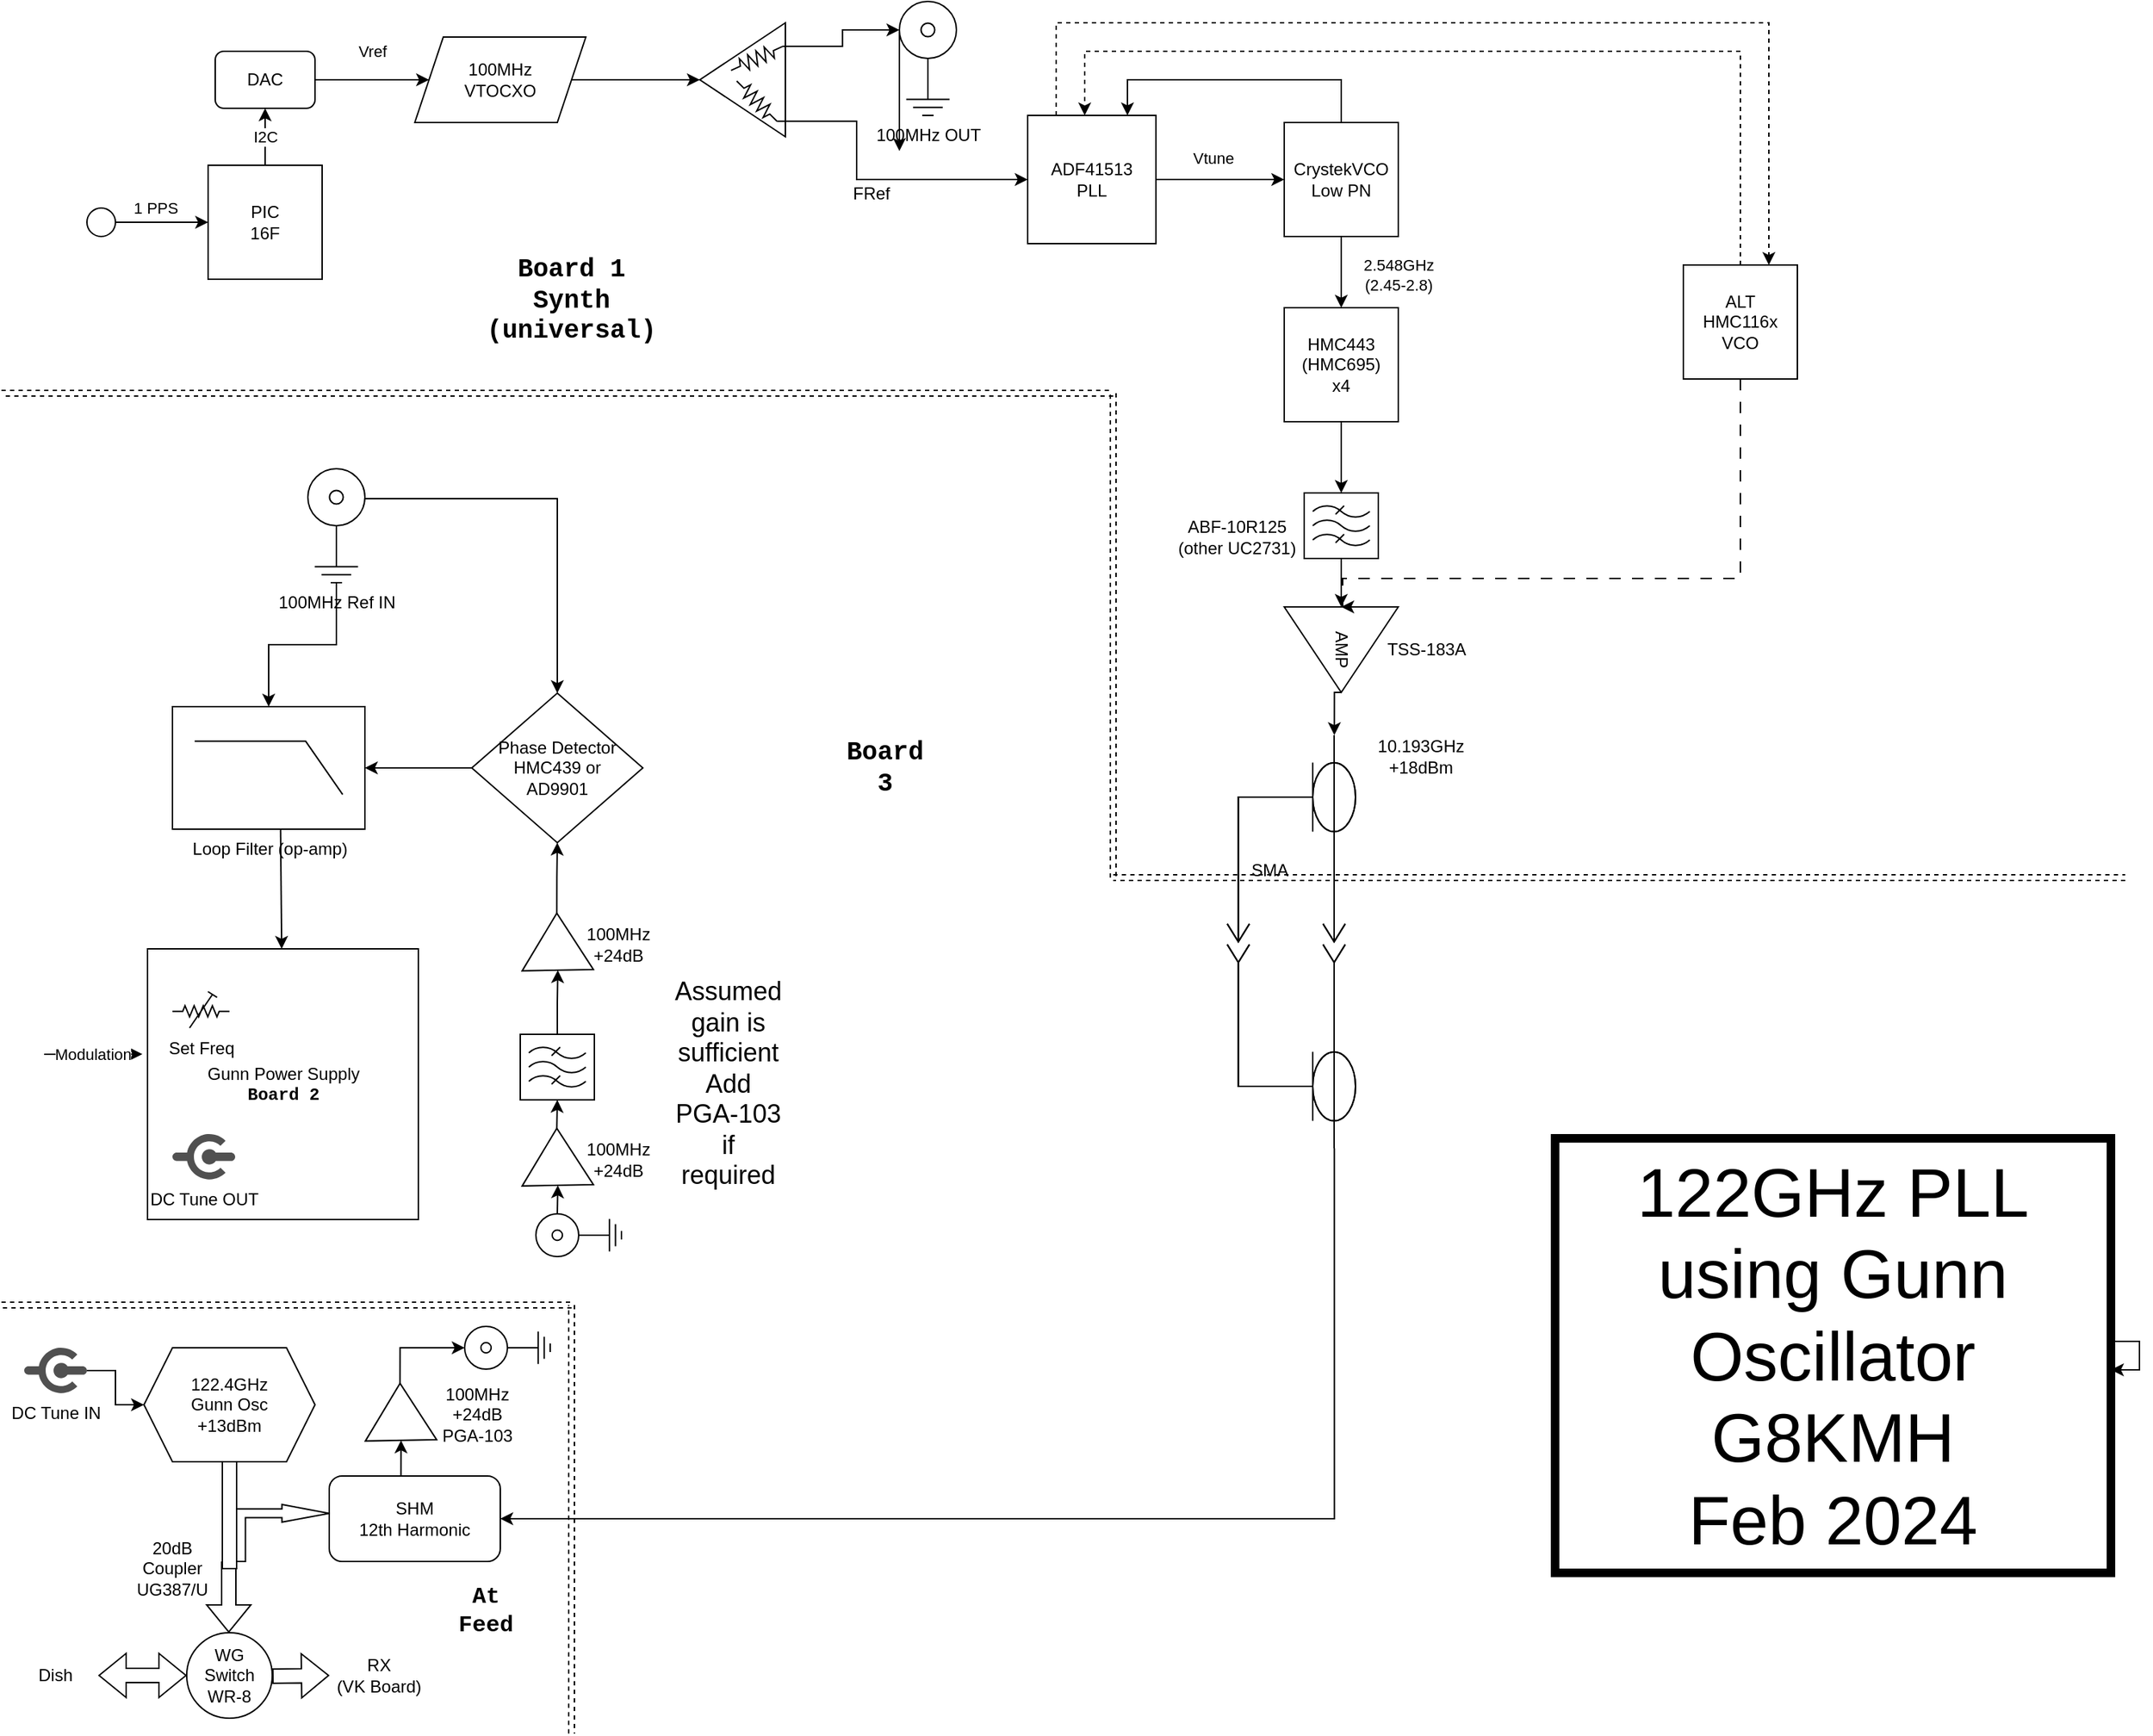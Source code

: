 <mxfile version="23.1.4" type="github">
  <diagram name="Page-1" id="90a13364-a465-7bf4-72fc-28e22215d7a0">
    <mxGraphModel dx="3000" dy="1514" grid="1" gridSize="10" guides="1" tooltips="1" connect="1" arrows="1" fold="1" page="1" pageScale="1.5" pageWidth="1169" pageHeight="826" background="none" math="0" shadow="0">
      <root>
        <mxCell id="0" style=";html=1;" />
        <mxCell id="1" style=";html=1;" parent="0" />
        <mxCell id="ZLrNhD5u5SHP2nrK1hEg-11" style="edgeStyle=orthogonalEdgeStyle;rounded=0;orthogonalLoop=1;jettySize=auto;html=1;exitX=1;exitY=0.5;exitDx=0;exitDy=0;entryX=1;entryY=0.5;entryDx=0;entryDy=0;" parent="1" source="ZLrNhD5u5SHP2nrK1hEg-1" target="ZLrNhD5u5SHP2nrK1hEg-10" edge="1">
          <mxGeometry relative="1" as="geometry" />
        </mxCell>
        <mxCell id="ZLrNhD5u5SHP2nrK1hEg-1" value="100MHz&lt;br&gt;VTOCXO" style="shape=parallelogram;perimeter=parallelogramPerimeter;whiteSpace=wrap;html=1;fixedSize=1;" parent="1" vertex="1">
          <mxGeometry x="290" y="30" width="120" height="60" as="geometry" />
        </mxCell>
        <mxCell id="ZLrNhD5u5SHP2nrK1hEg-4" value="Vref" style="edgeStyle=orthogonalEdgeStyle;rounded=0;orthogonalLoop=1;jettySize=auto;html=1;exitX=1;exitY=0.5;exitDx=0;exitDy=0;entryX=0;entryY=0.5;entryDx=0;entryDy=0;" parent="1" source="ZLrNhD5u5SHP2nrK1hEg-2" target="ZLrNhD5u5SHP2nrK1hEg-1" edge="1">
          <mxGeometry y="20" relative="1" as="geometry">
            <mxPoint as="offset" />
          </mxGeometry>
        </mxCell>
        <mxCell id="ZLrNhD5u5SHP2nrK1hEg-2" value="DAC" style="rounded=1;whiteSpace=wrap;html=1;" parent="1" vertex="1">
          <mxGeometry x="150" y="40" width="70" height="40" as="geometry" />
        </mxCell>
        <mxCell id="ZLrNhD5u5SHP2nrK1hEg-8" value="I2C" style="edgeStyle=orthogonalEdgeStyle;rounded=0;orthogonalLoop=1;jettySize=auto;html=1;exitX=0.5;exitY=0;exitDx=0;exitDy=0;entryX=0.5;entryY=1;entryDx=0;entryDy=0;" parent="1" source="ZLrNhD5u5SHP2nrK1hEg-5" target="ZLrNhD5u5SHP2nrK1hEg-2" edge="1">
          <mxGeometry relative="1" as="geometry" />
        </mxCell>
        <mxCell id="ZLrNhD5u5SHP2nrK1hEg-5" value="PIC&lt;br&gt;16F" style="whiteSpace=wrap;html=1;aspect=fixed;" parent="1" vertex="1">
          <mxGeometry x="145" y="120" width="80" height="80" as="geometry" />
        </mxCell>
        <mxCell id="ZLrNhD5u5SHP2nrK1hEg-7" value="1 PPS" style="edgeStyle=orthogonalEdgeStyle;rounded=0;orthogonalLoop=1;jettySize=auto;html=1;" parent="1" source="ZLrNhD5u5SHP2nrK1hEg-6" target="ZLrNhD5u5SHP2nrK1hEg-5" edge="1">
          <mxGeometry x="-0.143" y="10" relative="1" as="geometry">
            <mxPoint as="offset" />
          </mxGeometry>
        </mxCell>
        <mxCell id="ZLrNhD5u5SHP2nrK1hEg-6" value="" style="ellipse;whiteSpace=wrap;html=1;aspect=fixed;" parent="1" vertex="1">
          <mxGeometry x="60" y="150" width="20" height="20" as="geometry" />
        </mxCell>
        <mxCell id="ZLrNhD5u5SHP2nrK1hEg-17" value="Vtune" style="edgeStyle=orthogonalEdgeStyle;rounded=0;orthogonalLoop=1;jettySize=auto;html=1;exitX=1;exitY=0.5;exitDx=0;exitDy=0;" parent="1" source="ZLrNhD5u5SHP2nrK1hEg-9" target="ZLrNhD5u5SHP2nrK1hEg-16" edge="1">
          <mxGeometry x="-0.111" y="15" relative="1" as="geometry">
            <mxPoint as="offset" />
          </mxGeometry>
        </mxCell>
        <mxCell id="zk5Tj1fj6JuDacKhQGvg-29" style="edgeStyle=orthogonalEdgeStyle;rounded=0;orthogonalLoop=1;jettySize=auto;html=1;dashed=1;" edge="1" parent="1" source="ZLrNhD5u5SHP2nrK1hEg-9" target="zk5Tj1fj6JuDacKhQGvg-23">
          <mxGeometry relative="1" as="geometry">
            <Array as="points">
              <mxPoint x="740" y="20" />
              <mxPoint x="1240" y="20" />
            </Array>
          </mxGeometry>
        </mxCell>
        <mxCell id="ZLrNhD5u5SHP2nrK1hEg-9" value="ADF41513&lt;br&gt;PLL" style="whiteSpace=wrap;html=1;aspect=fixed;" parent="1" vertex="1">
          <mxGeometry x="720" y="85" width="90" height="90" as="geometry" />
        </mxCell>
        <mxCell id="ZLrNhD5u5SHP2nrK1hEg-10" value="" style="triangle;whiteSpace=wrap;html=1;rotation=-180;" parent="1" vertex="1">
          <mxGeometry x="490" y="20" width="60" height="80" as="geometry" />
        </mxCell>
        <mxCell id="ZLrNhD5u5SHP2nrK1hEg-14" value="" style="pointerEvents=1;verticalLabelPosition=bottom;shadow=0;dashed=0;align=center;html=1;verticalAlign=top;shape=mxgraph.electrical.resistors.resistor_2;rotation=-25;" parent="1" vertex="1">
          <mxGeometry x="510" y="40" width="40" height="10" as="geometry" />
        </mxCell>
        <mxCell id="ZLrNhD5u5SHP2nrK1hEg-15" value="" style="pointerEvents=1;verticalLabelPosition=bottom;shadow=0;dashed=0;align=center;html=1;verticalAlign=top;shape=mxgraph.electrical.resistors.resistor_2;rotation=45;" parent="1" vertex="1">
          <mxGeometry x="510" y="70" width="40" height="10" as="geometry" />
        </mxCell>
        <mxCell id="ZLrNhD5u5SHP2nrK1hEg-20" value="2.548GHz&lt;br&gt;(2.45-2.8)" style="edgeStyle=orthogonalEdgeStyle;rounded=0;orthogonalLoop=1;jettySize=auto;html=1;" parent="1" source="ZLrNhD5u5SHP2nrK1hEg-16" target="ZLrNhD5u5SHP2nrK1hEg-18" edge="1">
          <mxGeometry x="0.059" y="40" relative="1" as="geometry">
            <mxPoint as="offset" />
          </mxGeometry>
        </mxCell>
        <mxCell id="zk5Tj1fj6JuDacKhQGvg-28" style="edgeStyle=orthogonalEdgeStyle;rounded=0;orthogonalLoop=1;jettySize=auto;html=1;exitX=0.5;exitY=0;exitDx=0;exitDy=0;" edge="1" parent="1" source="ZLrNhD5u5SHP2nrK1hEg-16" target="ZLrNhD5u5SHP2nrK1hEg-9">
          <mxGeometry relative="1" as="geometry">
            <Array as="points">
              <mxPoint x="940" y="60" />
              <mxPoint x="790" y="60" />
            </Array>
          </mxGeometry>
        </mxCell>
        <mxCell id="ZLrNhD5u5SHP2nrK1hEg-16" value="CrystekVCO&lt;br&gt;Low PN" style="whiteSpace=wrap;html=1;aspect=fixed;" parent="1" vertex="1">
          <mxGeometry x="900" y="90" width="80" height="80" as="geometry" />
        </mxCell>
        <mxCell id="RYeYVxRvwyWX_2oDE-uA-7" value="" style="edgeStyle=orthogonalEdgeStyle;rounded=0;orthogonalLoop=1;jettySize=auto;html=1;" parent="1" source="ZLrNhD5u5SHP2nrK1hEg-18" target="RYeYVxRvwyWX_2oDE-uA-6" edge="1">
          <mxGeometry relative="1" as="geometry" />
        </mxCell>
        <mxCell id="ZLrNhD5u5SHP2nrK1hEg-18" value="HMC443&lt;br&gt;(HMC695)&lt;br&gt;x4" style="whiteSpace=wrap;html=1;aspect=fixed;" parent="1" vertex="1">
          <mxGeometry x="900" y="220" width="80" height="80" as="geometry" />
        </mxCell>
        <mxCell id="ZLrNhD5u5SHP2nrK1hEg-21" value="AMP" style="triangle;whiteSpace=wrap;html=1;rotation=90;" parent="1" vertex="1">
          <mxGeometry x="910" y="420" width="60" height="80" as="geometry" />
        </mxCell>
        <mxCell id="RYeYVxRvwyWX_2oDE-uA-1" value="" style="endArrow=classic;html=1;rounded=0;exitX=0;exitY=0.25;exitDx=0;exitDy=0;" parent="1" source="zk5Tj1fj6JuDacKhQGvg-17" edge="1">
          <mxGeometry width="50" height="50" relative="1" as="geometry">
            <mxPoint x="610" y="100" as="sourcePoint" />
            <mxPoint x="630" y="110" as="targetPoint" />
          </mxGeometry>
        </mxCell>
        <mxCell id="RYeYVxRvwyWX_2oDE-uA-2" value="TSS-183A" style="text;strokeColor=none;align=center;fillColor=none;html=1;verticalAlign=middle;whiteSpace=wrap;rounded=0;" parent="1" vertex="1">
          <mxGeometry x="970" y="445" width="60" height="30" as="geometry" />
        </mxCell>
        <mxCell id="zk5Tj1fj6JuDacKhQGvg-9" style="edgeStyle=orthogonalEdgeStyle;rounded=0;orthogonalLoop=1;jettySize=auto;html=1;exitX=1;exitY=0.165;exitDx=0;exitDy=0;exitPerimeter=0;entryX=1;entryY=0.5;entryDx=0;entryDy=0;" edge="1" parent="1" source="RYeYVxRvwyWX_2oDE-uA-3" target="zk5Tj1fj6JuDacKhQGvg-8">
          <mxGeometry relative="1" as="geometry" />
        </mxCell>
        <mxCell id="RYeYVxRvwyWX_2oDE-uA-3" value="" style="pointerEvents=1;verticalLabelPosition=bottom;shadow=0;dashed=0;align=center;html=1;verticalAlign=top;shape=mxgraph.electrical.miscellaneous.coaxial_outside_conductor;rotation=90;" parent="1" vertex="1">
          <mxGeometry x="760" y="620" width="290" height="90" as="geometry" />
        </mxCell>
        <mxCell id="RYeYVxRvwyWX_2oDE-uA-5" value="10.193GHz&lt;br&gt;+18dBm" style="text;strokeColor=none;align=center;fillColor=none;html=1;verticalAlign=middle;whiteSpace=wrap;rounded=0;" parent="1" vertex="1">
          <mxGeometry x="966" y="520" width="60" height="30" as="geometry" />
        </mxCell>
        <mxCell id="RYeYVxRvwyWX_2oDE-uA-10" style="edgeStyle=orthogonalEdgeStyle;rounded=0;orthogonalLoop=1;jettySize=auto;html=1;exitX=0.5;exitY=1;exitDx=0;exitDy=0;exitPerimeter=0;entryX=0;entryY=0.5;entryDx=0;entryDy=0;" parent="1" source="RYeYVxRvwyWX_2oDE-uA-6" target="ZLrNhD5u5SHP2nrK1hEg-21" edge="1">
          <mxGeometry relative="1" as="geometry" />
        </mxCell>
        <mxCell id="RYeYVxRvwyWX_2oDE-uA-6" value="" style="verticalLabelPosition=bottom;shadow=0;dashed=0;align=center;html=1;verticalAlign=top;shape=mxgraph.electrical.abstract.filter;" parent="1" vertex="1">
          <mxGeometry x="914" y="350" width="52" height="46" as="geometry" />
        </mxCell>
        <mxCell id="RYeYVxRvwyWX_2oDE-uA-11" value="ABF-10R125&lt;br&gt;(other UC2731)" style="text;strokeColor=none;align=center;fillColor=none;html=1;verticalAlign=middle;whiteSpace=wrap;rounded=0;" parent="1" vertex="1">
          <mxGeometry x="820" y="366" width="94" height="30" as="geometry" />
        </mxCell>
        <mxCell id="RYeYVxRvwyWX_2oDE-uA-13" value="SMA" style="text;strokeColor=none;align=center;fillColor=none;html=1;verticalAlign=middle;whiteSpace=wrap;rounded=0;" parent="1" vertex="1">
          <mxGeometry x="860" y="600" width="60" height="30" as="geometry" />
        </mxCell>
        <mxCell id="zk5Tj1fj6JuDacKhQGvg-1" value="" style="shape=flexArrow;endArrow=classic;html=1;rounded=0;" edge="1" parent="1">
          <mxGeometry width="50" height="50" relative="1" as="geometry">
            <mxPoint x="159.5" y="1100" as="sourcePoint" />
            <mxPoint x="159.5" y="1150" as="targetPoint" />
          </mxGeometry>
        </mxCell>
        <mxCell id="zk5Tj1fj6JuDacKhQGvg-2" value="" style="rounded=0;whiteSpace=wrap;html=1;rotation=-90;" vertex="1" parent="1">
          <mxGeometry x="120" y="1060" width="80" height="10" as="geometry" />
        </mxCell>
        <mxCell id="zk5Tj1fj6JuDacKhQGvg-4" value="" style="html=1;shadow=0;dashed=0;align=center;verticalAlign=middle;shape=mxgraph.arrows2.bendArrow;dy=3.1;dx=33.2;notch=0;arrowHead=12.4;rounded=0;rotation=0;" vertex="1" parent="1">
          <mxGeometry x="165" y="1060" width="65" height="40" as="geometry" />
        </mxCell>
        <mxCell id="zk5Tj1fj6JuDacKhQGvg-5" value="20dB&lt;br&gt;Coupler&lt;br&gt;UG387/U" style="text;strokeColor=none;align=center;fillColor=none;html=1;verticalAlign=middle;whiteSpace=wrap;rounded=0;" vertex="1" parent="1">
          <mxGeometry x="90" y="1090" width="60" height="30" as="geometry" />
        </mxCell>
        <mxCell id="zk5Tj1fj6JuDacKhQGvg-7" value="122.4GHz&lt;br&gt;Gunn Osc&lt;br&gt;+13dBm" style="shape=hexagon;perimeter=hexagonPerimeter2;whiteSpace=wrap;html=1;fixedSize=1;" vertex="1" parent="1">
          <mxGeometry x="100" y="950" width="120" height="80" as="geometry" />
        </mxCell>
        <mxCell id="zk5Tj1fj6JuDacKhQGvg-58" style="edgeStyle=orthogonalEdgeStyle;rounded=0;orthogonalLoop=1;jettySize=auto;html=1;exitX=0.5;exitY=0;exitDx=0;exitDy=0;entryX=0;entryY=0.5;entryDx=0;entryDy=0;" edge="1" parent="1" source="zk5Tj1fj6JuDacKhQGvg-8" target="zk5Tj1fj6JuDacKhQGvg-55">
          <mxGeometry relative="1" as="geometry" />
        </mxCell>
        <mxCell id="zk5Tj1fj6JuDacKhQGvg-8" value="SHM&lt;br&gt;12th Harmonic" style="rounded=1;whiteSpace=wrap;html=1;" vertex="1" parent="1">
          <mxGeometry x="230" y="1040" width="120" height="60" as="geometry" />
        </mxCell>
        <mxCell id="zk5Tj1fj6JuDacKhQGvg-10" value="" style="edgeStyle=none;orthogonalLoop=1;jettySize=auto;html=1;rounded=0;shape=link;dashed=1;" edge="1" parent="1">
          <mxGeometry width="80" relative="1" as="geometry">
            <mxPoint y="920" as="sourcePoint" />
            <mxPoint x="400" y="920" as="targetPoint" />
            <Array as="points" />
          </mxGeometry>
        </mxCell>
        <mxCell id="zk5Tj1fj6JuDacKhQGvg-11" value="" style="edgeStyle=none;orthogonalLoop=1;jettySize=auto;html=1;rounded=0;shape=link;dashed=1;" edge="1" parent="1">
          <mxGeometry width="80" relative="1" as="geometry">
            <mxPoint x="400" y="920" as="sourcePoint" />
            <mxPoint x="400" y="1220.8" as="targetPoint" />
            <Array as="points" />
          </mxGeometry>
        </mxCell>
        <mxCell id="zk5Tj1fj6JuDacKhQGvg-12" value="&lt;font size=&quot;3&quot; face=&quot;Courier New&quot;&gt;&lt;b&gt;At Feed&lt;/b&gt;&lt;/font&gt;" style="text;strokeColor=none;align=center;fillColor=none;html=1;verticalAlign=middle;whiteSpace=wrap;rounded=0;" vertex="1" parent="1">
          <mxGeometry x="310" y="1120" width="60" height="30" as="geometry" />
        </mxCell>
        <mxCell id="zk5Tj1fj6JuDacKhQGvg-13" value="" style="edgeStyle=none;orthogonalLoop=1;jettySize=auto;html=1;rounded=0;shape=link;dashed=1;" edge="1" parent="1">
          <mxGeometry width="80" relative="1" as="geometry">
            <mxPoint y="280" as="sourcePoint" />
            <mxPoint x="780" y="280" as="targetPoint" />
            <Array as="points" />
          </mxGeometry>
        </mxCell>
        <mxCell id="zk5Tj1fj6JuDacKhQGvg-14" value="" style="edgeStyle=none;orthogonalLoop=1;jettySize=auto;html=1;rounded=0;shape=link;dashed=1;" edge="1" parent="1">
          <mxGeometry width="80" relative="1" as="geometry">
            <mxPoint x="780" y="620" as="sourcePoint" />
            <mxPoint x="780" y="280" as="targetPoint" />
            <Array as="points" />
          </mxGeometry>
        </mxCell>
        <mxCell id="zk5Tj1fj6JuDacKhQGvg-15" value="" style="edgeStyle=none;orthogonalLoop=1;jettySize=auto;html=1;rounded=0;shape=link;dashed=1;" edge="1" parent="1">
          <mxGeometry width="80" relative="1" as="geometry">
            <mxPoint x="780" y="620" as="sourcePoint" />
            <mxPoint x="1490" y="620" as="targetPoint" />
            <Array as="points" />
          </mxGeometry>
        </mxCell>
        <mxCell id="zk5Tj1fj6JuDacKhQGvg-17" value="100MHz OUT" style="pointerEvents=1;verticalLabelPosition=bottom;shadow=0;dashed=0;align=center;html=1;verticalAlign=top;shape=mxgraph.electrical.miscellaneous.coaxial_jack_plug" vertex="1" parent="1">
          <mxGeometry x="630" y="5" width="40" height="80" as="geometry" />
        </mxCell>
        <mxCell id="zk5Tj1fj6JuDacKhQGvg-19" style="edgeStyle=orthogonalEdgeStyle;rounded=0;orthogonalLoop=1;jettySize=auto;html=1;exitX=1;exitY=0.5;exitDx=0;exitDy=0;entryX=0;entryY=0.165;entryDx=0;entryDy=0;entryPerimeter=0;" edge="1" parent="1" source="ZLrNhD5u5SHP2nrK1hEg-21" target="RYeYVxRvwyWX_2oDE-uA-3">
          <mxGeometry relative="1" as="geometry" />
        </mxCell>
        <mxCell id="zk5Tj1fj6JuDacKhQGvg-20" value="" style="pointerEvents=1;verticalLabelPosition=bottom;shadow=0;dashed=0;align=center;html=1;verticalAlign=top;shape=mxgraph.electrical.miscellaneous.coaxial_outside_conductor;rotation=90;" vertex="1" parent="1">
          <mxGeometry x="760" y="620" width="290" height="90" as="geometry" />
        </mxCell>
        <mxCell id="zk5Tj1fj6JuDacKhQGvg-21" value="&lt;font style=&quot;font-size: 18px;&quot; face=&quot;Courier New&quot;&gt;&lt;b&gt;Board 1&lt;br&gt;Synth (universal)&lt;br&gt;&lt;/b&gt;&lt;/font&gt;" style="text;strokeColor=none;align=center;fillColor=none;html=1;verticalAlign=middle;whiteSpace=wrap;rounded=0;" vertex="1" parent="1">
          <mxGeometry x="330" y="200" width="140" height="30" as="geometry" />
        </mxCell>
        <mxCell id="zk5Tj1fj6JuDacKhQGvg-24" value="" style="edgeStyle=orthogonalEdgeStyle;rounded=0;orthogonalLoop=1;jettySize=auto;html=1;dashed=1;dashPattern=8 8;" edge="1" parent="1" source="zk5Tj1fj6JuDacKhQGvg-23">
          <mxGeometry relative="1" as="geometry">
            <mxPoint x="940" y="430" as="targetPoint" />
            <Array as="points">
              <mxPoint x="1220" y="410" />
              <mxPoint x="941" y="410" />
            </Array>
          </mxGeometry>
        </mxCell>
        <mxCell id="zk5Tj1fj6JuDacKhQGvg-23" value="ALT&lt;br&gt;HMC116x&lt;br&gt;VCO" style="whiteSpace=wrap;html=1;aspect=fixed;" vertex="1" parent="1">
          <mxGeometry x="1180" y="190" width="80" height="80" as="geometry" />
        </mxCell>
        <mxCell id="zk5Tj1fj6JuDacKhQGvg-25" style="edgeStyle=orthogonalEdgeStyle;rounded=0;orthogonalLoop=1;jettySize=auto;html=1;exitX=1;exitY=0.5;exitDx=0;exitDy=0;exitPerimeter=0;entryX=0;entryY=0.25;entryDx=0;entryDy=0;entryPerimeter=0;" edge="1" parent="1" source="ZLrNhD5u5SHP2nrK1hEg-14" target="zk5Tj1fj6JuDacKhQGvg-17">
          <mxGeometry relative="1" as="geometry" />
        </mxCell>
        <mxCell id="zk5Tj1fj6JuDacKhQGvg-26" value="&lt;font style=&quot;font-size: 12px;&quot;&gt;FRef&lt;/font&gt;" style="edgeStyle=orthogonalEdgeStyle;rounded=0;orthogonalLoop=1;jettySize=auto;html=1;exitX=1;exitY=0.5;exitDx=0;exitDy=0;exitPerimeter=0;" edge="1" parent="1" source="ZLrNhD5u5SHP2nrK1hEg-15" target="ZLrNhD5u5SHP2nrK1hEg-9">
          <mxGeometry x="-0.015" y="-10" relative="1" as="geometry">
            <Array as="points">
              <mxPoint x="600" y="89" />
              <mxPoint x="600" y="130" />
            </Array>
            <mxPoint as="offset" />
          </mxGeometry>
        </mxCell>
        <mxCell id="zk5Tj1fj6JuDacKhQGvg-27" style="edgeStyle=orthogonalEdgeStyle;rounded=0;orthogonalLoop=1;jettySize=auto;html=1;dashed=1;" edge="1" parent="1" source="zk5Tj1fj6JuDacKhQGvg-23" target="ZLrNhD5u5SHP2nrK1hEg-9">
          <mxGeometry relative="1" as="geometry">
            <mxPoint x="760" y="90" as="targetPoint" />
            <Array as="points">
              <mxPoint x="1220" y="40" />
              <mxPoint x="760" y="40" />
            </Array>
          </mxGeometry>
        </mxCell>
        <mxCell id="zk5Tj1fj6JuDacKhQGvg-30" value="" style="pointerEvents=1;verticalLabelPosition=bottom;shadow=0;dashed=0;align=center;html=1;verticalAlign=top;shape=mxgraph.electrical.miscellaneous.coaxial_jack_plug;rotation=-90;" vertex="1" parent="1">
          <mxGeometry x="340" y="920" width="30" height="60" as="geometry" />
        </mxCell>
        <mxCell id="zk5Tj1fj6JuDacKhQGvg-37" value="" style="edgeStyle=orthogonalEdgeStyle;rounded=0;orthogonalLoop=1;jettySize=auto;html=1;" edge="1" parent="1" source="zk5Tj1fj6JuDacKhQGvg-35" target="zk5Tj1fj6JuDacKhQGvg-7">
          <mxGeometry relative="1" as="geometry" />
        </mxCell>
        <mxCell id="zk5Tj1fj6JuDacKhQGvg-35" value="DC Tune IN" style="sketch=0;pointerEvents=1;shadow=0;dashed=0;html=1;strokeColor=none;fillColor=#505050;labelPosition=center;verticalLabelPosition=bottom;verticalAlign=top;outlineConnect=0;align=center;shape=mxgraph.office.concepts.connector;" vertex="1" parent="1">
          <mxGeometry x="16" y="950" width="44" height="32" as="geometry" />
        </mxCell>
        <mxCell id="zk5Tj1fj6JuDacKhQGvg-38" value="WG&lt;br&gt;Switch&lt;br&gt;WR-8" style="ellipse;whiteSpace=wrap;html=1;aspect=fixed;" vertex="1" parent="1">
          <mxGeometry x="130" y="1150" width="60" height="60" as="geometry" />
        </mxCell>
        <mxCell id="zk5Tj1fj6JuDacKhQGvg-40" value="Dish" style="text;strokeColor=none;align=center;fillColor=none;html=1;verticalAlign=middle;whiteSpace=wrap;rounded=0;" vertex="1" parent="1">
          <mxGeometry x="8" y="1165" width="60" height="30" as="geometry" />
        </mxCell>
        <mxCell id="zk5Tj1fj6JuDacKhQGvg-41" value="" style="shape=flexArrow;endArrow=classic;html=1;rounded=0;" edge="1" parent="1">
          <mxGeometry width="50" height="50" relative="1" as="geometry">
            <mxPoint x="190" y="1180.5" as="sourcePoint" />
            <mxPoint x="230" y="1180" as="targetPoint" />
          </mxGeometry>
        </mxCell>
        <mxCell id="zk5Tj1fj6JuDacKhQGvg-42" value="" style="shape=flexArrow;endArrow=classic;startArrow=classic;html=1;rounded=0;exitX=1;exitY=0.5;exitDx=0;exitDy=0;" edge="1" parent="1" source="zk5Tj1fj6JuDacKhQGvg-40">
          <mxGeometry width="100" height="100" relative="1" as="geometry">
            <mxPoint x="30" y="1280" as="sourcePoint" />
            <mxPoint x="130" y="1180" as="targetPoint" />
          </mxGeometry>
        </mxCell>
        <mxCell id="zk5Tj1fj6JuDacKhQGvg-43" value="RX&lt;br&gt;(VK Board)" style="text;strokeColor=none;align=center;fillColor=none;html=1;verticalAlign=middle;whiteSpace=wrap;rounded=0;" vertex="1" parent="1">
          <mxGeometry x="230" y="1165" width="70" height="30" as="geometry" />
        </mxCell>
        <mxCell id="zk5Tj1fj6JuDacKhQGvg-44" value="Gunn Power Supply&lt;br&gt;&lt;font face=&quot;Courier New&quot;&gt;&lt;b&gt;Board 2&lt;/b&gt;&lt;/font&gt;" style="whiteSpace=wrap;html=1;aspect=fixed;" vertex="1" parent="1">
          <mxGeometry x="102.5" y="670" width="190" height="190" as="geometry" />
        </mxCell>
        <mxCell id="zk5Tj1fj6JuDacKhQGvg-45" value="Modulation" style="endArrow=classic;html=1;rounded=0;entryX=-0.019;entryY=0.389;entryDx=0;entryDy=0;entryPerimeter=0;" edge="1" parent="1" target="zk5Tj1fj6JuDacKhQGvg-44">
          <mxGeometry width="50" height="50" relative="1" as="geometry">
            <mxPoint x="30" y="744" as="sourcePoint" />
            <mxPoint x="8" y="720" as="targetPoint" />
          </mxGeometry>
        </mxCell>
        <mxCell id="zk5Tj1fj6JuDacKhQGvg-46" value="DC Tune OUT" style="sketch=0;pointerEvents=1;shadow=0;dashed=0;html=1;strokeColor=none;fillColor=#505050;labelPosition=center;verticalLabelPosition=bottom;verticalAlign=top;outlineConnect=0;align=center;shape=mxgraph.office.concepts.connector;" vertex="1" parent="1">
          <mxGeometry x="120" y="800" width="44" height="32" as="geometry" />
        </mxCell>
        <mxCell id="zk5Tj1fj6JuDacKhQGvg-47" value="Set Freq" style="pointerEvents=1;verticalLabelPosition=bottom;shadow=0;dashed=0;align=center;html=1;verticalAlign=top;shape=mxgraph.electrical.resistors.trimmer_resistor_2;" vertex="1" parent="1">
          <mxGeometry x="120" y="700" width="40" height="25.5" as="geometry" />
        </mxCell>
        <mxCell id="zk5Tj1fj6JuDacKhQGvg-48" value="" style="endArrow=classic;html=1;rounded=0;exitX=0.558;exitY=0.357;exitDx=0;exitDy=0;exitPerimeter=0;" edge="1" parent="1" source="zk5Tj1fj6JuDacKhQGvg-49" target="zk5Tj1fj6JuDacKhQGvg-44">
          <mxGeometry width="50" height="50" relative="1" as="geometry">
            <mxPoint x="200" y="580" as="sourcePoint" />
            <mxPoint x="240" y="520" as="targetPoint" />
          </mxGeometry>
        </mxCell>
        <mxCell id="zk5Tj1fj6JuDacKhQGvg-49" value="Loop Filter (op-amp)" style="verticalLabelPosition=bottom;shadow=0;dashed=0;align=center;html=1;verticalAlign=top;shape=mxgraph.electrical.logic_gates.lowpass_filter;" vertex="1" parent="1">
          <mxGeometry x="120" y="500" width="135" height="86" as="geometry" />
        </mxCell>
        <mxCell id="zk5Tj1fj6JuDacKhQGvg-51" value="" style="edgeStyle=orthogonalEdgeStyle;rounded=0;orthogonalLoop=1;jettySize=auto;html=1;" edge="1" parent="1" source="zk5Tj1fj6JuDacKhQGvg-50" target="zk5Tj1fj6JuDacKhQGvg-49">
          <mxGeometry relative="1" as="geometry" />
        </mxCell>
        <mxCell id="zk5Tj1fj6JuDacKhQGvg-50" value="Phase Detector&lt;br&gt;HMC439 or&lt;br&gt;AD9901" style="rhombus;whiteSpace=wrap;html=1;" vertex="1" parent="1">
          <mxGeometry x="330" y="490.5" width="120" height="105" as="geometry" />
        </mxCell>
        <mxCell id="zk5Tj1fj6JuDacKhQGvg-53" value="" style="edgeStyle=orthogonalEdgeStyle;rounded=0;orthogonalLoop=1;jettySize=auto;html=1;entryX=0.5;entryY=0;entryDx=0;entryDy=0;exitX=0.575;exitY=0.263;exitDx=0;exitDy=0;exitPerimeter=0;" edge="1" parent="1" source="zk5Tj1fj6JuDacKhQGvg-52" target="zk5Tj1fj6JuDacKhQGvg-50">
          <mxGeometry relative="1" as="geometry" />
        </mxCell>
        <mxCell id="zk5Tj1fj6JuDacKhQGvg-54" value="" style="edgeStyle=orthogonalEdgeStyle;rounded=0;orthogonalLoop=1;jettySize=auto;html=1;" edge="1" parent="1" source="zk5Tj1fj6JuDacKhQGvg-52" target="zk5Tj1fj6JuDacKhQGvg-49">
          <mxGeometry relative="1" as="geometry" />
        </mxCell>
        <mxCell id="zk5Tj1fj6JuDacKhQGvg-52" value="100MHz Ref IN" style="pointerEvents=1;verticalLabelPosition=bottom;shadow=0;dashed=0;align=center;html=1;verticalAlign=top;shape=mxgraph.electrical.miscellaneous.coaxial_jack_plug" vertex="1" parent="1">
          <mxGeometry x="215" y="333" width="40" height="80" as="geometry" />
        </mxCell>
        <mxCell id="zk5Tj1fj6JuDacKhQGvg-55" value="" style="triangle;whiteSpace=wrap;html=1;rotation=-91;" vertex="1" parent="1">
          <mxGeometry x="260" y="970" width="40" height="50" as="geometry" />
        </mxCell>
        <mxCell id="zk5Tj1fj6JuDacKhQGvg-59" style="edgeStyle=orthogonalEdgeStyle;rounded=0;orthogonalLoop=1;jettySize=auto;html=1;exitX=1;exitY=0.5;exitDx=0;exitDy=0;entryX=0.5;entryY=0;entryDx=0;entryDy=0;entryPerimeter=0;" edge="1" parent="1" source="zk5Tj1fj6JuDacKhQGvg-55" target="zk5Tj1fj6JuDacKhQGvg-30">
          <mxGeometry relative="1" as="geometry" />
        </mxCell>
        <mxCell id="zk5Tj1fj6JuDacKhQGvg-61" value="100MHz&lt;br&gt;+24dB&lt;br&gt;PGA-103" style="text;strokeColor=none;align=center;fillColor=none;html=1;verticalAlign=middle;whiteSpace=wrap;rounded=0;" vertex="1" parent="1">
          <mxGeometry x="304" y="982" width="60" height="30" as="geometry" />
        </mxCell>
        <mxCell id="zk5Tj1fj6JuDacKhQGvg-64" style="edgeStyle=orthogonalEdgeStyle;rounded=0;orthogonalLoop=1;jettySize=auto;html=1;exitX=1;exitY=0.5;exitDx=0;exitDy=0;" edge="1" parent="1" source="zk5Tj1fj6JuDacKhQGvg-62" target="zk5Tj1fj6JuDacKhQGvg-50">
          <mxGeometry relative="1" as="geometry" />
        </mxCell>
        <mxCell id="zk5Tj1fj6JuDacKhQGvg-62" value="" style="triangle;whiteSpace=wrap;html=1;rotation=-91;" vertex="1" parent="1">
          <mxGeometry x="370" y="640" width="40" height="50" as="geometry" />
        </mxCell>
        <mxCell id="zk5Tj1fj6JuDacKhQGvg-63" value="100MHz&lt;br&gt;+24dB" style="text;strokeColor=none;align=center;fillColor=none;html=1;verticalAlign=middle;whiteSpace=wrap;rounded=0;" vertex="1" parent="1">
          <mxGeometry x="402.5" y="652" width="60" height="30" as="geometry" />
        </mxCell>
        <mxCell id="zk5Tj1fj6JuDacKhQGvg-67" style="edgeStyle=orthogonalEdgeStyle;rounded=0;orthogonalLoop=1;jettySize=auto;html=1;exitX=0.5;exitY=0;exitDx=0;exitDy=0;exitPerimeter=0;entryX=0;entryY=0.5;entryDx=0;entryDy=0;" edge="1" parent="1" source="zk5Tj1fj6JuDacKhQGvg-65" target="zk5Tj1fj6JuDacKhQGvg-62">
          <mxGeometry relative="1" as="geometry" />
        </mxCell>
        <mxCell id="zk5Tj1fj6JuDacKhQGvg-65" value="" style="verticalLabelPosition=bottom;shadow=0;dashed=0;align=center;html=1;verticalAlign=top;shape=mxgraph.electrical.abstract.filter;" vertex="1" parent="1">
          <mxGeometry x="364" y="730" width="52" height="46" as="geometry" />
        </mxCell>
        <mxCell id="zk5Tj1fj6JuDacKhQGvg-68" value="" style="triangle;whiteSpace=wrap;html=1;rotation=-91;" vertex="1" parent="1">
          <mxGeometry x="370" y="791" width="40" height="50" as="geometry" />
        </mxCell>
        <mxCell id="zk5Tj1fj6JuDacKhQGvg-69" value="100MHz&lt;br&gt;+24dB" style="text;strokeColor=none;align=center;fillColor=none;html=1;verticalAlign=middle;whiteSpace=wrap;rounded=0;" vertex="1" parent="1">
          <mxGeometry x="402.5" y="803" width="60" height="30" as="geometry" />
        </mxCell>
        <mxCell id="zk5Tj1fj6JuDacKhQGvg-71" style="edgeStyle=orthogonalEdgeStyle;rounded=0;orthogonalLoop=1;jettySize=auto;html=1;exitX=1;exitY=0.5;exitDx=0;exitDy=0;entryX=0.5;entryY=1;entryDx=0;entryDy=0;entryPerimeter=0;" edge="1" parent="1" source="zk5Tj1fj6JuDacKhQGvg-68" target="zk5Tj1fj6JuDacKhQGvg-65">
          <mxGeometry relative="1" as="geometry" />
        </mxCell>
        <mxCell id="zk5Tj1fj6JuDacKhQGvg-73" style="edgeStyle=orthogonalEdgeStyle;rounded=0;orthogonalLoop=1;jettySize=auto;html=1;exitX=1;exitY=0.25;exitDx=0;exitDy=0;exitPerimeter=0;entryX=0;entryY=0.5;entryDx=0;entryDy=0;" edge="1" parent="1" source="zk5Tj1fj6JuDacKhQGvg-72" target="zk5Tj1fj6JuDacKhQGvg-68">
          <mxGeometry relative="1" as="geometry" />
        </mxCell>
        <mxCell id="zk5Tj1fj6JuDacKhQGvg-72" value="" style="pointerEvents=1;verticalLabelPosition=bottom;shadow=0;dashed=0;align=center;html=1;verticalAlign=top;shape=mxgraph.electrical.miscellaneous.coaxial_jack_plug;rotation=-90;" vertex="1" parent="1">
          <mxGeometry x="390" y="841" width="30" height="60" as="geometry" />
        </mxCell>
        <mxCell id="zk5Tj1fj6JuDacKhQGvg-74" value="&lt;font style=&quot;font-size: 18px;&quot;&gt;Assumed gain is sufficient&lt;br&gt;Add PGA-103 if required&lt;br&gt;&lt;/font&gt;" style="text;strokeColor=none;align=center;fillColor=none;html=1;verticalAlign=middle;whiteSpace=wrap;rounded=0;" vertex="1" parent="1">
          <mxGeometry x="480" y="750" width="60" height="30" as="geometry" />
        </mxCell>
        <mxCell id="zk5Tj1fj6JuDacKhQGvg-75" value="&lt;font style=&quot;font-size: 18px;&quot; face=&quot;Courier New&quot;&gt;&lt;b&gt;Board 3&lt;/b&gt;&lt;/font&gt;" style="text;strokeColor=none;align=center;fillColor=none;html=1;verticalAlign=middle;whiteSpace=wrap;rounded=0;" vertex="1" parent="1">
          <mxGeometry x="590" y="528" width="60" height="30" as="geometry" />
        </mxCell>
        <mxCell id="zk5Tj1fj6JuDacKhQGvg-76" value="&lt;font style=&quot;font-size: 48px;&quot;&gt;122GHz PLL using Gunn Oscillator&lt;br&gt;G8KMH&lt;br&gt;Feb 2024&lt;br&gt;&lt;/font&gt;" style="text;strokeColor=default;align=center;fillColor=none;html=1;verticalAlign=middle;whiteSpace=wrap;rounded=0;strokeWidth=6;" vertex="1" parent="1">
          <mxGeometry x="1090" y="803" width="390" height="305" as="geometry" />
        </mxCell>
        <mxCell id="zk5Tj1fj6JuDacKhQGvg-77" style="edgeStyle=orthogonalEdgeStyle;rounded=0;orthogonalLoop=1;jettySize=auto;html=1;" edge="1" parent="1" source="zk5Tj1fj6JuDacKhQGvg-76" target="zk5Tj1fj6JuDacKhQGvg-76">
          <mxGeometry relative="1" as="geometry" />
        </mxCell>
      </root>
    </mxGraphModel>
  </diagram>
</mxfile>
